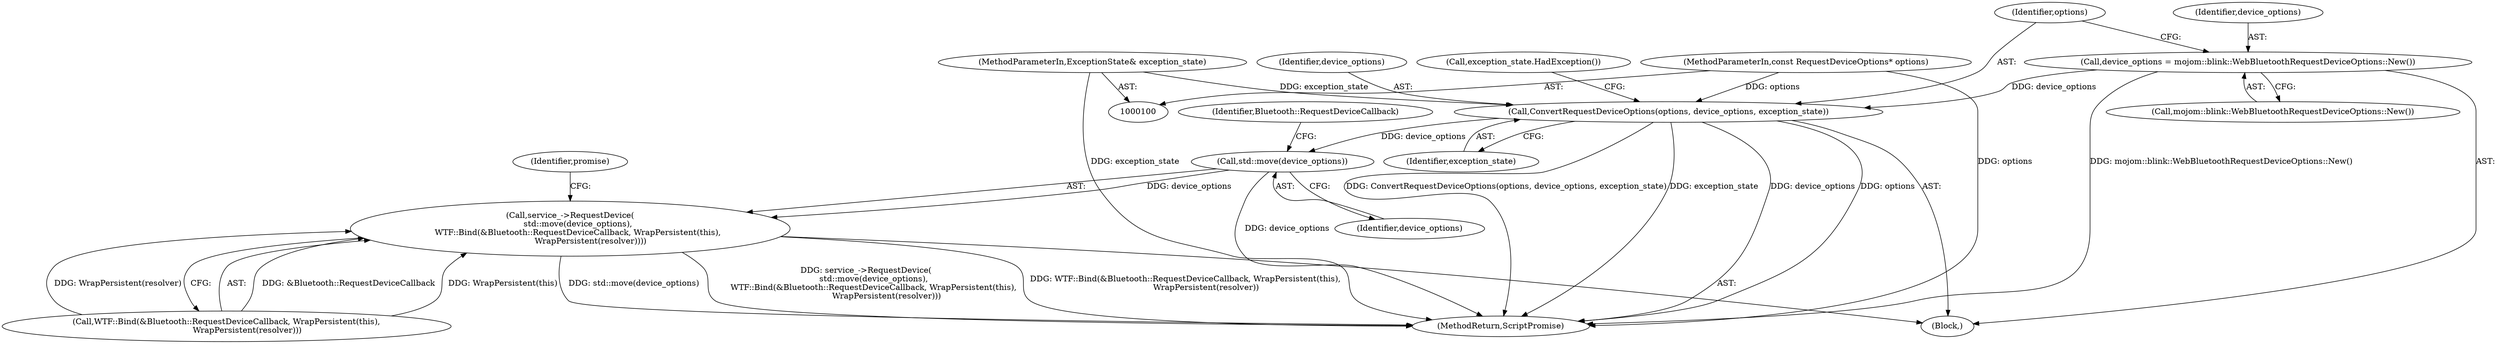 digraph "0_Chrome_62154472bd2c43e1790dd1bd8a527c1db9118d88_4@API" {
"1000186" [label="(Call,std::move(device_options))"];
"1000162" [label="(Call,ConvertRequestDeviceOptions(options, device_options, exception_state))"];
"1000102" [label="(MethodParameterIn,const RequestDeviceOptions* options)"];
"1000159" [label="(Call,device_options = mojom::blink::WebBluetoothRequestDeviceOptions::New())"];
"1000103" [label="(MethodParameterIn,ExceptionState& exception_state)"];
"1000185" [label="(Call,service_->RequestDevice(\n      std::move(device_options),\n      WTF::Bind(&Bluetooth::RequestDeviceCallback, WrapPersistent(this),\n                WrapPersistent(resolver))))"];
"1000104" [label="(Block,)"];
"1000190" [label="(Identifier,Bluetooth::RequestDeviceCallback)"];
"1000102" [label="(MethodParameterIn,const RequestDeviceOptions* options)"];
"1000103" [label="(MethodParameterIn,ExceptionState& exception_state)"];
"1000186" [label="(Call,std::move(device_options))"];
"1000185" [label="(Call,service_->RequestDevice(\n      std::move(device_options),\n      WTF::Bind(&Bluetooth::RequestDeviceCallback, WrapPersistent(this),\n                WrapPersistent(resolver))))"];
"1000162" [label="(Call,ConvertRequestDeviceOptions(options, device_options, exception_state))"];
"1000164" [label="(Identifier,device_options)"];
"1000159" [label="(Call,device_options = mojom::blink::WebBluetoothRequestDeviceOptions::New())"];
"1000161" [label="(Call,mojom::blink::WebBluetoothRequestDeviceOptions::New())"];
"1000197" [label="(MethodReturn,ScriptPromise)"];
"1000167" [label="(Call,exception_state.HadException())"];
"1000165" [label="(Identifier,exception_state)"];
"1000163" [label="(Identifier,options)"];
"1000187" [label="(Identifier,device_options)"];
"1000188" [label="(Call,WTF::Bind(&Bluetooth::RequestDeviceCallback, WrapPersistent(this),\n                WrapPersistent(resolver)))"];
"1000196" [label="(Identifier,promise)"];
"1000160" [label="(Identifier,device_options)"];
"1000186" -> "1000185"  [label="AST: "];
"1000186" -> "1000187"  [label="CFG: "];
"1000187" -> "1000186"  [label="AST: "];
"1000190" -> "1000186"  [label="CFG: "];
"1000186" -> "1000197"  [label="DDG: device_options"];
"1000186" -> "1000185"  [label="DDG: device_options"];
"1000162" -> "1000186"  [label="DDG: device_options"];
"1000162" -> "1000104"  [label="AST: "];
"1000162" -> "1000165"  [label="CFG: "];
"1000163" -> "1000162"  [label="AST: "];
"1000164" -> "1000162"  [label="AST: "];
"1000165" -> "1000162"  [label="AST: "];
"1000167" -> "1000162"  [label="CFG: "];
"1000162" -> "1000197"  [label="DDG: device_options"];
"1000162" -> "1000197"  [label="DDG: options"];
"1000162" -> "1000197"  [label="DDG: ConvertRequestDeviceOptions(options, device_options, exception_state)"];
"1000162" -> "1000197"  [label="DDG: exception_state"];
"1000102" -> "1000162"  [label="DDG: options"];
"1000159" -> "1000162"  [label="DDG: device_options"];
"1000103" -> "1000162"  [label="DDG: exception_state"];
"1000102" -> "1000100"  [label="AST: "];
"1000102" -> "1000197"  [label="DDG: options"];
"1000159" -> "1000104"  [label="AST: "];
"1000159" -> "1000161"  [label="CFG: "];
"1000160" -> "1000159"  [label="AST: "];
"1000161" -> "1000159"  [label="AST: "];
"1000163" -> "1000159"  [label="CFG: "];
"1000159" -> "1000197"  [label="DDG: mojom::blink::WebBluetoothRequestDeviceOptions::New()"];
"1000103" -> "1000100"  [label="AST: "];
"1000103" -> "1000197"  [label="DDG: exception_state"];
"1000185" -> "1000104"  [label="AST: "];
"1000185" -> "1000188"  [label="CFG: "];
"1000188" -> "1000185"  [label="AST: "];
"1000196" -> "1000185"  [label="CFG: "];
"1000185" -> "1000197"  [label="DDG: service_->RequestDevice(\n      std::move(device_options),\n      WTF::Bind(&Bluetooth::RequestDeviceCallback, WrapPersistent(this),\n                WrapPersistent(resolver)))"];
"1000185" -> "1000197"  [label="DDG: WTF::Bind(&Bluetooth::RequestDeviceCallback, WrapPersistent(this),\n                WrapPersistent(resolver))"];
"1000185" -> "1000197"  [label="DDG: std::move(device_options)"];
"1000188" -> "1000185"  [label="DDG: &Bluetooth::RequestDeviceCallback"];
"1000188" -> "1000185"  [label="DDG: WrapPersistent(this)"];
"1000188" -> "1000185"  [label="DDG: WrapPersistent(resolver)"];
}
